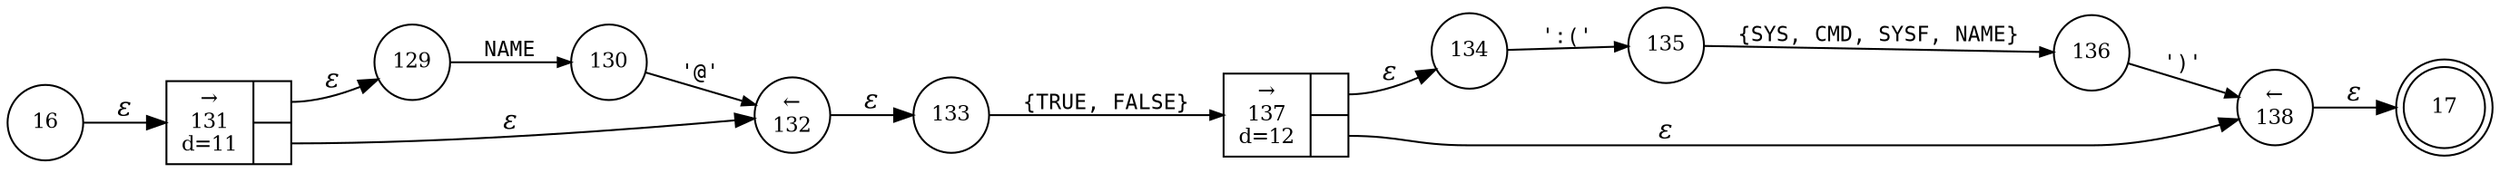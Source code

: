 digraph ATN {
rankdir=LR;
s17[fontsize=11, label="17", shape=doublecircle, fixedsize=true, width=.6];
s16[fontsize=11,label="16", shape=circle, fixedsize=true, width=.55, peripheries=1];
s129[fontsize=11,label="129", shape=circle, fixedsize=true, width=.55, peripheries=1];
s130[fontsize=11,label="130", shape=circle, fixedsize=true, width=.55, peripheries=1];
s131[fontsize=11,label="{&rarr;\n131\nd=11|{<p0>|<p1>}}", shape=record, fixedsize=false, peripheries=1];
s132[fontsize=11,label="&larr;\n132", shape=circle, fixedsize=true, width=.55, peripheries=1];
s133[fontsize=11,label="133", shape=circle, fixedsize=true, width=.55, peripheries=1];
s134[fontsize=11,label="134", shape=circle, fixedsize=true, width=.55, peripheries=1];
s135[fontsize=11,label="135", shape=circle, fixedsize=true, width=.55, peripheries=1];
s136[fontsize=11,label="136", shape=circle, fixedsize=true, width=.55, peripheries=1];
s137[fontsize=11,label="{&rarr;\n137\nd=12|{<p0>|<p1>}}", shape=record, fixedsize=false, peripheries=1];
s138[fontsize=11,label="&larr;\n138", shape=circle, fixedsize=true, width=.55, peripheries=1];
s16 -> s131 [fontname="Times-Italic", label="&epsilon;"];
s131:p0 -> s129 [fontname="Times-Italic", label="&epsilon;"];
s131:p1 -> s132 [fontname="Times-Italic", label="&epsilon;"];
s129 -> s130 [fontsize=11, fontname="Courier", arrowsize=.7, label = "NAME", arrowhead = normal];
s132 -> s133 [fontname="Times-Italic", label="&epsilon;"];
s130 -> s132 [fontsize=11, fontname="Courier", arrowsize=.7, label = "'@'", arrowhead = normal];
s133 -> s137 [fontsize=11, fontname="Courier", arrowsize=.7, label = "{TRUE, FALSE}", arrowhead = normal];
s137:p0 -> s134 [fontname="Times-Italic", label="&epsilon;"];
s137:p1 -> s138 [fontname="Times-Italic", label="&epsilon;"];
s134 -> s135 [fontsize=11, fontname="Courier", arrowsize=.7, label = "':('", arrowhead = normal];
s138 -> s17 [fontname="Times-Italic", label="&epsilon;"];
s135 -> s136 [fontsize=11, fontname="Courier", arrowsize=.7, label = "{SYS, CMD, SYSF, NAME}", arrowhead = normal];
s136 -> s138 [fontsize=11, fontname="Courier", arrowsize=.7, label = "')'", arrowhead = normal];
}